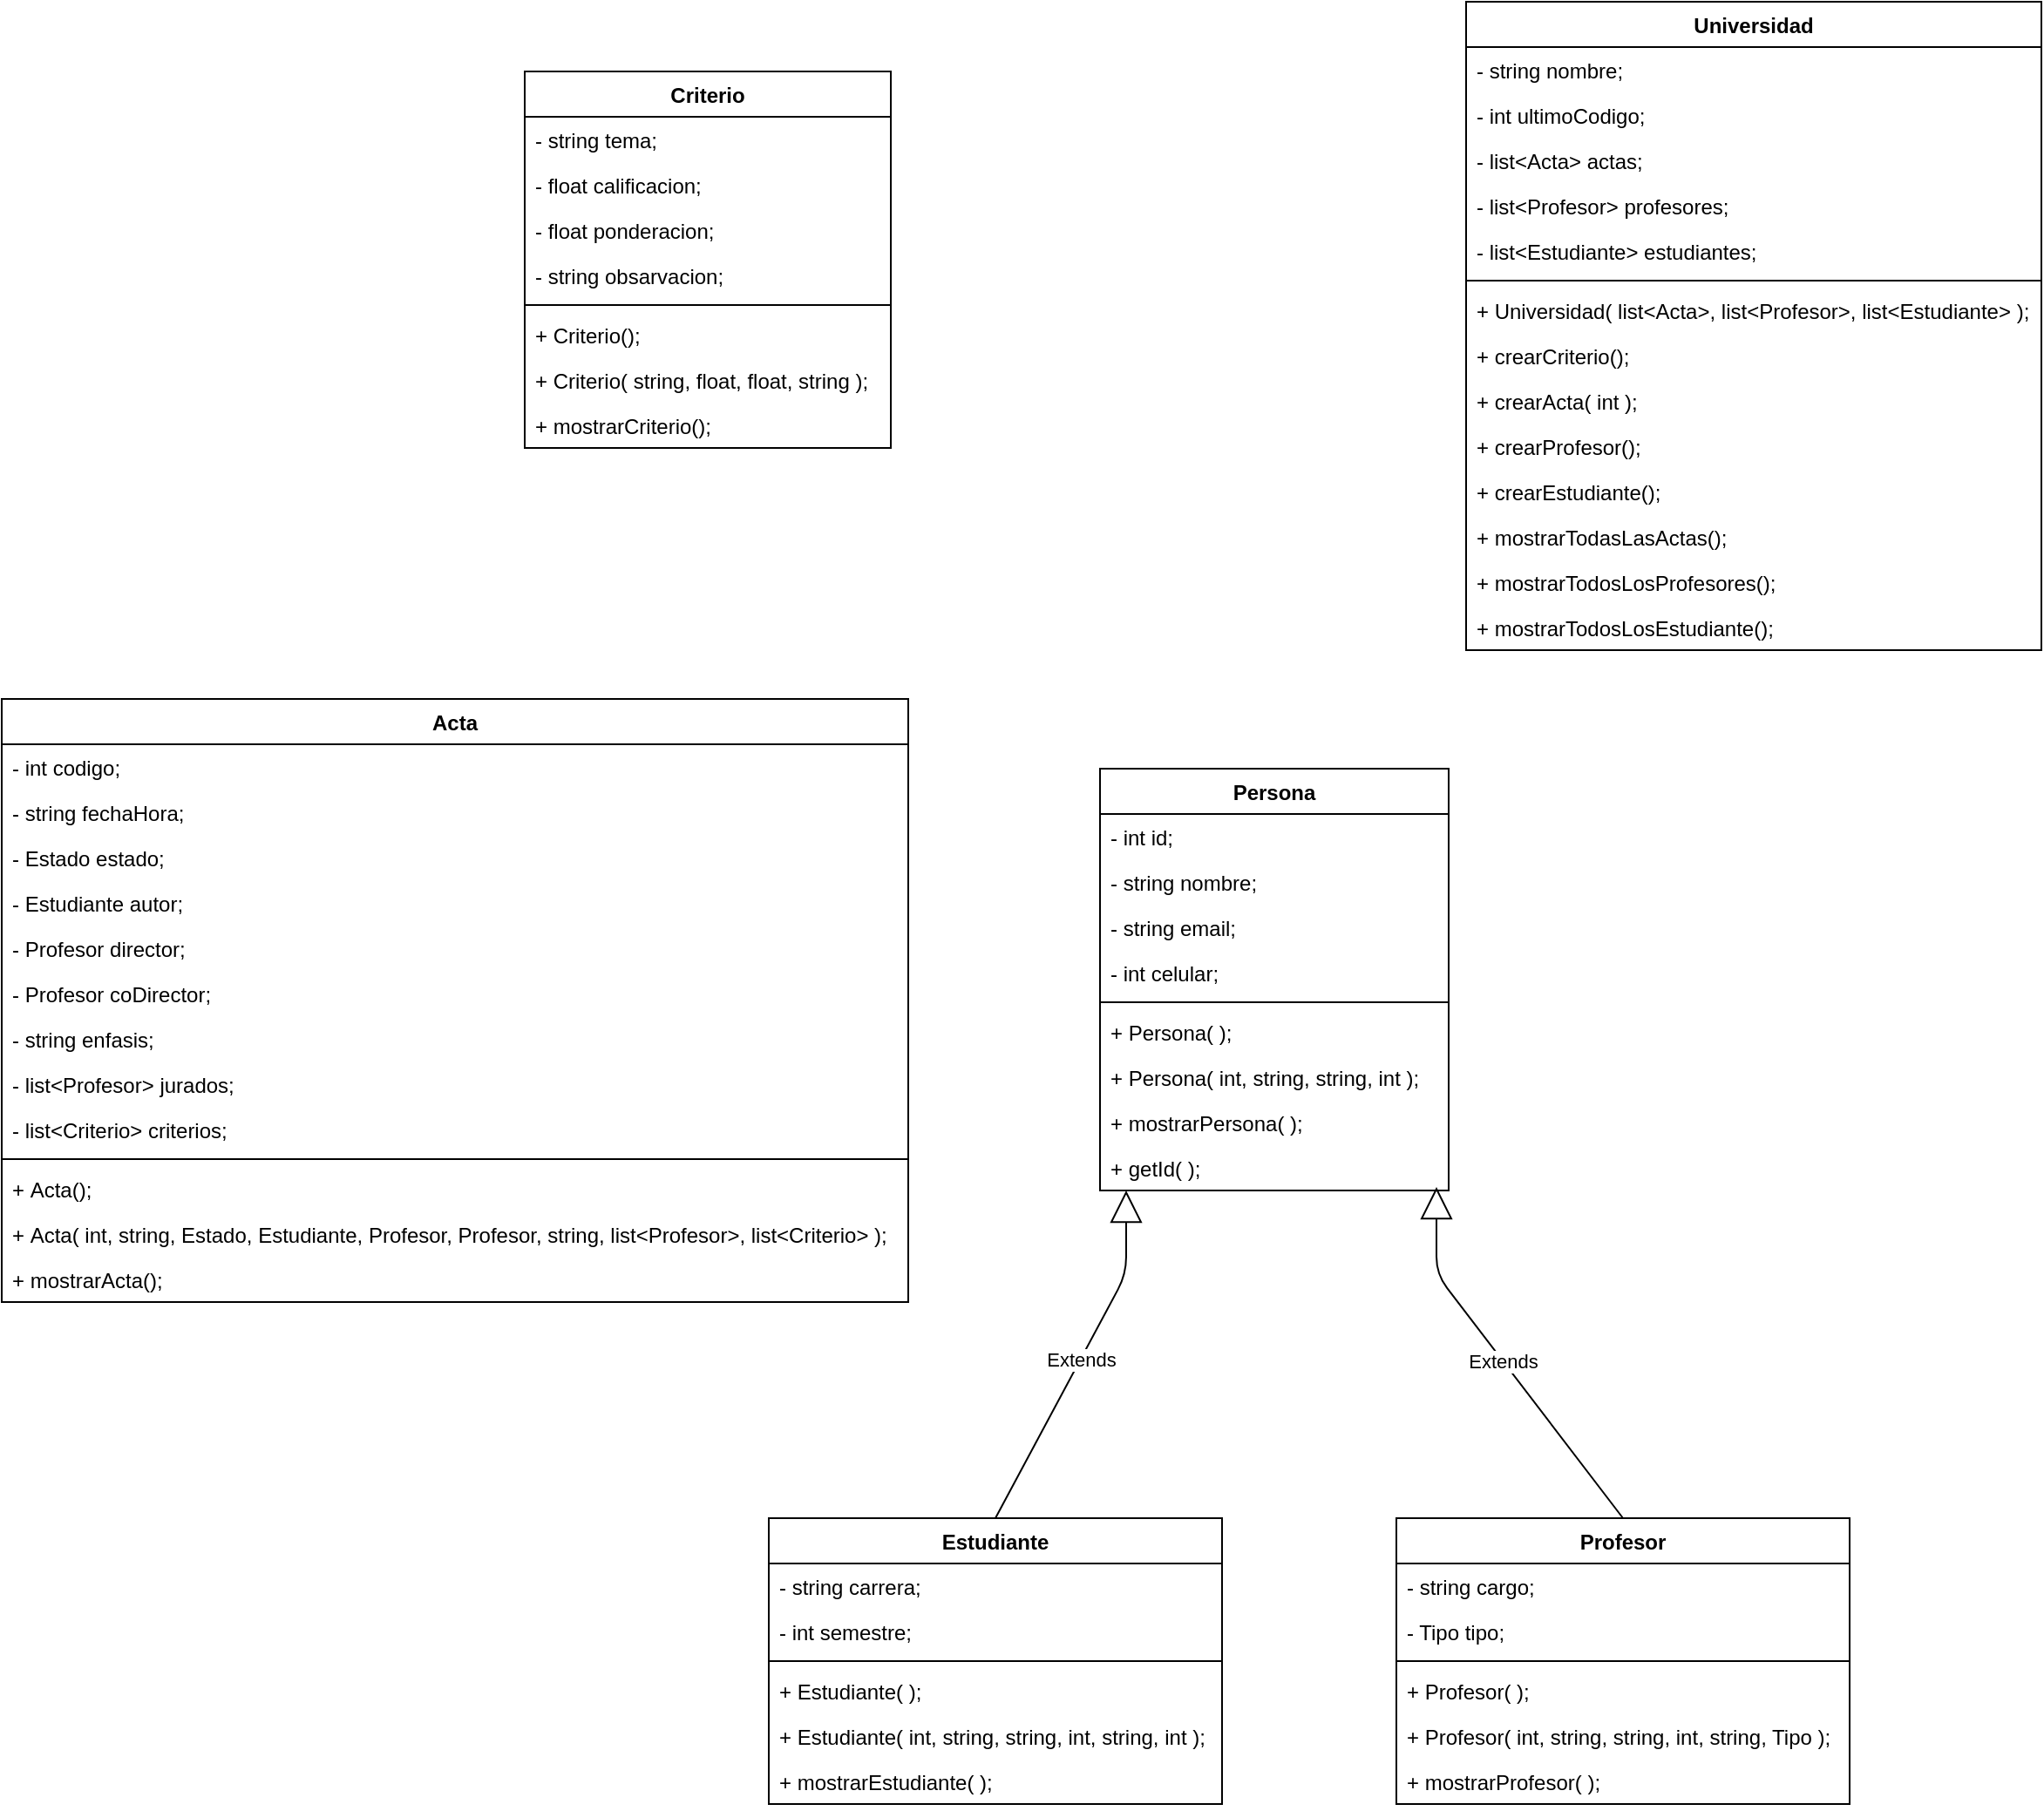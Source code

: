<mxfile version="14.3.0" type="github">
  <diagram id="C5RBs43oDa-KdzZeNtuy" name="Page-1">
    <mxGraphModel dx="1240" dy="689" grid="1" gridSize="10" guides="1" tooltips="1" connect="1" arrows="1" fold="1" page="1" pageScale="1" pageWidth="1600" pageHeight="1200" math="0" shadow="0">
      <root>
        <mxCell id="WIyWlLk6GJQsqaUBKTNV-0" />
        <mxCell id="WIyWlLk6GJQsqaUBKTNV-1" parent="WIyWlLk6GJQsqaUBKTNV-0" />
        <mxCell id="pgagmVlW3M_F7Qhiert7-0" value="Persona" style="swimlane;fontStyle=1;align=center;verticalAlign=top;childLayout=stackLayout;horizontal=1;startSize=26;horizontalStack=0;resizeParent=1;resizeParentMax=0;resizeLast=0;collapsible=1;marginBottom=0;" parent="WIyWlLk6GJQsqaUBKTNV-1" vertex="1">
          <mxGeometry x="660" y="520" width="200" height="242" as="geometry" />
        </mxCell>
        <mxCell id="m11hjmDHwtgnZtoOTYIn-8" value="- int id;" style="text;strokeColor=none;fillColor=none;align=left;verticalAlign=top;spacingLeft=4;spacingRight=4;overflow=hidden;rotatable=0;points=[[0,0.5],[1,0.5]];portConstraint=eastwest;" vertex="1" parent="pgagmVlW3M_F7Qhiert7-0">
          <mxGeometry y="26" width="200" height="26" as="geometry" />
        </mxCell>
        <mxCell id="pgagmVlW3M_F7Qhiert7-1" value="- string nombre;" style="text;strokeColor=none;fillColor=none;align=left;verticalAlign=top;spacingLeft=4;spacingRight=4;overflow=hidden;rotatable=0;points=[[0,0.5],[1,0.5]];portConstraint=eastwest;" parent="pgagmVlW3M_F7Qhiert7-0" vertex="1">
          <mxGeometry y="52" width="200" height="26" as="geometry" />
        </mxCell>
        <mxCell id="m11hjmDHwtgnZtoOTYIn-9" value="- string email;" style="text;strokeColor=none;fillColor=none;align=left;verticalAlign=top;spacingLeft=4;spacingRight=4;overflow=hidden;rotatable=0;points=[[0,0.5],[1,0.5]];portConstraint=eastwest;" vertex="1" parent="pgagmVlW3M_F7Qhiert7-0">
          <mxGeometry y="78" width="200" height="26" as="geometry" />
        </mxCell>
        <mxCell id="m11hjmDHwtgnZtoOTYIn-11" value="- int celular;" style="text;strokeColor=none;fillColor=none;align=left;verticalAlign=top;spacingLeft=4;spacingRight=4;overflow=hidden;rotatable=0;points=[[0,0.5],[1,0.5]];portConstraint=eastwest;" vertex="1" parent="pgagmVlW3M_F7Qhiert7-0">
          <mxGeometry y="104" width="200" height="26" as="geometry" />
        </mxCell>
        <mxCell id="pgagmVlW3M_F7Qhiert7-2" value="" style="line;strokeWidth=1;fillColor=none;align=left;verticalAlign=middle;spacingTop=-1;spacingLeft=3;spacingRight=3;rotatable=0;labelPosition=right;points=[];portConstraint=eastwest;" parent="pgagmVlW3M_F7Qhiert7-0" vertex="1">
          <mxGeometry y="130" width="200" height="8" as="geometry" />
        </mxCell>
        <mxCell id="m11hjmDHwtgnZtoOTYIn-15" value="+ Persona( );" style="text;strokeColor=none;fillColor=none;align=left;verticalAlign=top;spacingLeft=4;spacingRight=4;overflow=hidden;rotatable=0;points=[[0,0.5],[1,0.5]];portConstraint=eastwest;" vertex="1" parent="pgagmVlW3M_F7Qhiert7-0">
          <mxGeometry y="138" width="200" height="26" as="geometry" />
        </mxCell>
        <mxCell id="m11hjmDHwtgnZtoOTYIn-13" value="+ Persona( int, string, string, int );" style="text;strokeColor=none;fillColor=none;align=left;verticalAlign=top;spacingLeft=4;spacingRight=4;overflow=hidden;rotatable=0;points=[[0,0.5],[1,0.5]];portConstraint=eastwest;" vertex="1" parent="pgagmVlW3M_F7Qhiert7-0">
          <mxGeometry y="164" width="200" height="26" as="geometry" />
        </mxCell>
        <mxCell id="m11hjmDHwtgnZtoOTYIn-24" value="+ mostrarPersona( );" style="text;strokeColor=none;fillColor=none;align=left;verticalAlign=top;spacingLeft=4;spacingRight=4;overflow=hidden;rotatable=0;points=[[0,0.5],[1,0.5]];portConstraint=eastwest;" vertex="1" parent="pgagmVlW3M_F7Qhiert7-0">
          <mxGeometry y="190" width="200" height="26" as="geometry" />
        </mxCell>
        <mxCell id="m11hjmDHwtgnZtoOTYIn-25" value="+ getId( );" style="text;strokeColor=none;fillColor=none;align=left;verticalAlign=top;spacingLeft=4;spacingRight=4;overflow=hidden;rotatable=0;points=[[0,0.5],[1,0.5]];portConstraint=eastwest;" vertex="1" parent="pgagmVlW3M_F7Qhiert7-0">
          <mxGeometry y="216" width="200" height="26" as="geometry" />
        </mxCell>
        <mxCell id="pgagmVlW3M_F7Qhiert7-4" value="Estudiante" style="swimlane;fontStyle=1;align=center;verticalAlign=top;childLayout=stackLayout;horizontal=1;startSize=26;horizontalStack=0;resizeParent=1;resizeParentMax=0;resizeLast=0;collapsible=1;marginBottom=0;" parent="WIyWlLk6GJQsqaUBKTNV-1" vertex="1">
          <mxGeometry x="470" y="950" width="260" height="164" as="geometry" />
        </mxCell>
        <mxCell id="pgagmVlW3M_F7Qhiert7-5" value="- string carrera;" style="text;strokeColor=none;fillColor=none;align=left;verticalAlign=top;spacingLeft=4;spacingRight=4;overflow=hidden;rotatable=0;points=[[0,0.5],[1,0.5]];portConstraint=eastwest;" parent="pgagmVlW3M_F7Qhiert7-4" vertex="1">
          <mxGeometry y="26" width="260" height="26" as="geometry" />
        </mxCell>
        <mxCell id="m11hjmDHwtgnZtoOTYIn-28" value="- int semestre;" style="text;strokeColor=none;fillColor=none;align=left;verticalAlign=top;spacingLeft=4;spacingRight=4;overflow=hidden;rotatable=0;points=[[0,0.5],[1,0.5]];portConstraint=eastwest;" vertex="1" parent="pgagmVlW3M_F7Qhiert7-4">
          <mxGeometry y="52" width="260" height="26" as="geometry" />
        </mxCell>
        <mxCell id="pgagmVlW3M_F7Qhiert7-6" value="" style="line;strokeWidth=1;fillColor=none;align=left;verticalAlign=middle;spacingTop=-1;spacingLeft=3;spacingRight=3;rotatable=0;labelPosition=right;points=[];portConstraint=eastwest;" parent="pgagmVlW3M_F7Qhiert7-4" vertex="1">
          <mxGeometry y="78" width="260" height="8" as="geometry" />
        </mxCell>
        <mxCell id="m11hjmDHwtgnZtoOTYIn-30" value="+ Estudiante( );" style="text;strokeColor=none;fillColor=none;align=left;verticalAlign=top;spacingLeft=4;spacingRight=4;overflow=hidden;rotatable=0;points=[[0,0.5],[1,0.5]];portConstraint=eastwest;" vertex="1" parent="pgagmVlW3M_F7Qhiert7-4">
          <mxGeometry y="86" width="260" height="26" as="geometry" />
        </mxCell>
        <mxCell id="pgagmVlW3M_F7Qhiert7-7" value="+ Estudiante( int, string, string, int, string, int );" style="text;strokeColor=none;fillColor=none;align=left;verticalAlign=top;spacingLeft=4;spacingRight=4;overflow=hidden;rotatable=0;points=[[0,0.5],[1,0.5]];portConstraint=eastwest;" parent="pgagmVlW3M_F7Qhiert7-4" vertex="1">
          <mxGeometry y="112" width="260" height="26" as="geometry" />
        </mxCell>
        <mxCell id="m11hjmDHwtgnZtoOTYIn-31" value="+ mostrarEstudiante( );" style="text;strokeColor=none;fillColor=none;align=left;verticalAlign=top;spacingLeft=4;spacingRight=4;overflow=hidden;rotatable=0;points=[[0,0.5],[1,0.5]];portConstraint=eastwest;" vertex="1" parent="pgagmVlW3M_F7Qhiert7-4">
          <mxGeometry y="138" width="260" height="26" as="geometry" />
        </mxCell>
        <mxCell id="pgagmVlW3M_F7Qhiert7-8" value="Profesor" style="swimlane;fontStyle=1;align=center;verticalAlign=top;childLayout=stackLayout;horizontal=1;startSize=26;horizontalStack=0;resizeParent=1;resizeParentMax=0;resizeLast=0;collapsible=1;marginBottom=0;" parent="WIyWlLk6GJQsqaUBKTNV-1" vertex="1">
          <mxGeometry x="830" y="950" width="260" height="164" as="geometry" />
        </mxCell>
        <mxCell id="pgagmVlW3M_F7Qhiert7-9" value="- string cargo;" style="text;strokeColor=none;fillColor=none;align=left;verticalAlign=top;spacingLeft=4;spacingRight=4;overflow=hidden;rotatable=0;points=[[0,0.5],[1,0.5]];portConstraint=eastwest;" parent="pgagmVlW3M_F7Qhiert7-8" vertex="1">
          <mxGeometry y="26" width="260" height="26" as="geometry" />
        </mxCell>
        <mxCell id="m11hjmDHwtgnZtoOTYIn-35" value="- Tipo tipo;" style="text;strokeColor=none;fillColor=none;align=left;verticalAlign=top;spacingLeft=4;spacingRight=4;overflow=hidden;rotatable=0;points=[[0,0.5],[1,0.5]];portConstraint=eastwest;" vertex="1" parent="pgagmVlW3M_F7Qhiert7-8">
          <mxGeometry y="52" width="260" height="26" as="geometry" />
        </mxCell>
        <mxCell id="pgagmVlW3M_F7Qhiert7-10" value="" style="line;strokeWidth=1;fillColor=none;align=left;verticalAlign=middle;spacingTop=-1;spacingLeft=3;spacingRight=3;rotatable=0;labelPosition=right;points=[];portConstraint=eastwest;" parent="pgagmVlW3M_F7Qhiert7-8" vertex="1">
          <mxGeometry y="78" width="260" height="8" as="geometry" />
        </mxCell>
        <mxCell id="pgagmVlW3M_F7Qhiert7-11" value="+ Profesor( );" style="text;strokeColor=none;fillColor=none;align=left;verticalAlign=top;spacingLeft=4;spacingRight=4;overflow=hidden;rotatable=0;points=[[0,0.5],[1,0.5]];portConstraint=eastwest;" parent="pgagmVlW3M_F7Qhiert7-8" vertex="1">
          <mxGeometry y="86" width="260" height="26" as="geometry" />
        </mxCell>
        <mxCell id="m11hjmDHwtgnZtoOTYIn-33" value="+ Profesor( int, string, string, int, string, Tipo );" style="text;strokeColor=none;fillColor=none;align=left;verticalAlign=top;spacingLeft=4;spacingRight=4;overflow=hidden;rotatable=0;points=[[0,0.5],[1,0.5]];portConstraint=eastwest;" vertex="1" parent="pgagmVlW3M_F7Qhiert7-8">
          <mxGeometry y="112" width="260" height="26" as="geometry" />
        </mxCell>
        <mxCell id="m11hjmDHwtgnZtoOTYIn-34" value="+ mostrarProfesor( );" style="text;strokeColor=none;fillColor=none;align=left;verticalAlign=top;spacingLeft=4;spacingRight=4;overflow=hidden;rotatable=0;points=[[0,0.5],[1,0.5]];portConstraint=eastwest;" vertex="1" parent="pgagmVlW3M_F7Qhiert7-8">
          <mxGeometry y="138" width="260" height="26" as="geometry" />
        </mxCell>
        <mxCell id="pgagmVlW3M_F7Qhiert7-12" value="Extends" style="endArrow=block;endSize=16;endFill=0;html=1;exitX=0.5;exitY=0;exitDx=0;exitDy=0;entryX=0.075;entryY=1;entryDx=0;entryDy=0;entryPerimeter=0;" parent="WIyWlLk6GJQsqaUBKTNV-1" source="pgagmVlW3M_F7Qhiert7-4" target="m11hjmDHwtgnZtoOTYIn-25" edge="1">
          <mxGeometry width="160" relative="1" as="geometry">
            <mxPoint x="690" y="800" as="sourcePoint" />
            <mxPoint x="670.96" y="766.002" as="targetPoint" />
            <Array as="points">
              <mxPoint x="675" y="810" />
            </Array>
          </mxGeometry>
        </mxCell>
        <mxCell id="pgagmVlW3M_F7Qhiert7-13" value="Extends" style="endArrow=block;endSize=16;endFill=0;html=1;exitX=0.5;exitY=0;exitDx=0;exitDy=0;" parent="WIyWlLk6GJQsqaUBKTNV-1" source="pgagmVlW3M_F7Qhiert7-8" edge="1">
          <mxGeometry width="160" relative="1" as="geometry">
            <mxPoint x="690" y="800" as="sourcePoint" />
            <mxPoint x="853" y="760" as="targetPoint" />
            <Array as="points">
              <mxPoint x="853" y="810" />
            </Array>
          </mxGeometry>
        </mxCell>
        <mxCell id="m11hjmDHwtgnZtoOTYIn-0" value="Acta" style="swimlane;fontStyle=1;align=center;verticalAlign=top;childLayout=stackLayout;horizontal=1;startSize=26;horizontalStack=0;resizeParent=1;resizeParentMax=0;resizeLast=0;collapsible=1;marginBottom=0;" vertex="1" parent="WIyWlLk6GJQsqaUBKTNV-1">
          <mxGeometry x="30" y="480" width="520" height="346" as="geometry" />
        </mxCell>
        <mxCell id="m11hjmDHwtgnZtoOTYIn-1" value="- int codigo;" style="text;strokeColor=none;fillColor=none;align=left;verticalAlign=top;spacingLeft=4;spacingRight=4;overflow=hidden;rotatable=0;points=[[0,0.5],[1,0.5]];portConstraint=eastwest;" vertex="1" parent="m11hjmDHwtgnZtoOTYIn-0">
          <mxGeometry y="26" width="520" height="26" as="geometry" />
        </mxCell>
        <mxCell id="m11hjmDHwtgnZtoOTYIn-37" value="- string fechaHora;" style="text;strokeColor=none;fillColor=none;align=left;verticalAlign=top;spacingLeft=4;spacingRight=4;overflow=hidden;rotatable=0;points=[[0,0.5],[1,0.5]];portConstraint=eastwest;" vertex="1" parent="m11hjmDHwtgnZtoOTYIn-0">
          <mxGeometry y="52" width="520" height="26" as="geometry" />
        </mxCell>
        <mxCell id="m11hjmDHwtgnZtoOTYIn-38" value="- Estado estado;&#xa;" style="text;strokeColor=none;fillColor=none;align=left;verticalAlign=top;spacingLeft=4;spacingRight=4;overflow=hidden;rotatable=0;points=[[0,0.5],[1,0.5]];portConstraint=eastwest;" vertex="1" parent="m11hjmDHwtgnZtoOTYIn-0">
          <mxGeometry y="78" width="520" height="26" as="geometry" />
        </mxCell>
        <mxCell id="m11hjmDHwtgnZtoOTYIn-39" value="- Estudiante autor;" style="text;strokeColor=none;fillColor=none;align=left;verticalAlign=top;spacingLeft=4;spacingRight=4;overflow=hidden;rotatable=0;points=[[0,0.5],[1,0.5]];portConstraint=eastwest;" vertex="1" parent="m11hjmDHwtgnZtoOTYIn-0">
          <mxGeometry y="104" width="520" height="26" as="geometry" />
        </mxCell>
        <mxCell id="m11hjmDHwtgnZtoOTYIn-40" value="- Profesor director;" style="text;strokeColor=none;fillColor=none;align=left;verticalAlign=top;spacingLeft=4;spacingRight=4;overflow=hidden;rotatable=0;points=[[0,0.5],[1,0.5]];portConstraint=eastwest;" vertex="1" parent="m11hjmDHwtgnZtoOTYIn-0">
          <mxGeometry y="130" width="520" height="26" as="geometry" />
        </mxCell>
        <mxCell id="m11hjmDHwtgnZtoOTYIn-41" value="- Profesor coDirector;" style="text;strokeColor=none;fillColor=none;align=left;verticalAlign=top;spacingLeft=4;spacingRight=4;overflow=hidden;rotatable=0;points=[[0,0.5],[1,0.5]];portConstraint=eastwest;" vertex="1" parent="m11hjmDHwtgnZtoOTYIn-0">
          <mxGeometry y="156" width="520" height="26" as="geometry" />
        </mxCell>
        <mxCell id="m11hjmDHwtgnZtoOTYIn-42" value="- string enfasis;" style="text;strokeColor=none;fillColor=none;align=left;verticalAlign=top;spacingLeft=4;spacingRight=4;overflow=hidden;rotatable=0;points=[[0,0.5],[1,0.5]];portConstraint=eastwest;" vertex="1" parent="m11hjmDHwtgnZtoOTYIn-0">
          <mxGeometry y="182" width="520" height="26" as="geometry" />
        </mxCell>
        <mxCell id="m11hjmDHwtgnZtoOTYIn-43" value="- list&lt;Profesor&gt; jurados;" style="text;strokeColor=none;fillColor=none;align=left;verticalAlign=top;spacingLeft=4;spacingRight=4;overflow=hidden;rotatable=0;points=[[0,0.5],[1,0.5]];portConstraint=eastwest;" vertex="1" parent="m11hjmDHwtgnZtoOTYIn-0">
          <mxGeometry y="208" width="520" height="26" as="geometry" />
        </mxCell>
        <mxCell id="m11hjmDHwtgnZtoOTYIn-44" value="- list&lt;Criterio&gt; criterios;" style="text;strokeColor=none;fillColor=none;align=left;verticalAlign=top;spacingLeft=4;spacingRight=4;overflow=hidden;rotatable=0;points=[[0,0.5],[1,0.5]];portConstraint=eastwest;" vertex="1" parent="m11hjmDHwtgnZtoOTYIn-0">
          <mxGeometry y="234" width="520" height="26" as="geometry" />
        </mxCell>
        <mxCell id="m11hjmDHwtgnZtoOTYIn-2" value="" style="line;strokeWidth=1;fillColor=none;align=left;verticalAlign=middle;spacingTop=-1;spacingLeft=3;spacingRight=3;rotatable=0;labelPosition=right;points=[];portConstraint=eastwest;" vertex="1" parent="m11hjmDHwtgnZtoOTYIn-0">
          <mxGeometry y="260" width="520" height="8" as="geometry" />
        </mxCell>
        <mxCell id="m11hjmDHwtgnZtoOTYIn-3" value="+ Acta();" style="text;strokeColor=none;fillColor=none;align=left;verticalAlign=top;spacingLeft=4;spacingRight=4;overflow=hidden;rotatable=0;points=[[0,0.5],[1,0.5]];portConstraint=eastwest;" vertex="1" parent="m11hjmDHwtgnZtoOTYIn-0">
          <mxGeometry y="268" width="520" height="26" as="geometry" />
        </mxCell>
        <mxCell id="m11hjmDHwtgnZtoOTYIn-45" value="+ Acta( int, string, Estado, Estudiante, Profesor, Profesor, string, list&lt;Profesor&gt;, list&lt;Criterio&gt; );" style="text;strokeColor=none;fillColor=none;align=left;verticalAlign=top;spacingLeft=4;spacingRight=4;overflow=hidden;rotatable=0;points=[[0,0.5],[1,0.5]];portConstraint=eastwest;" vertex="1" parent="m11hjmDHwtgnZtoOTYIn-0">
          <mxGeometry y="294" width="520" height="26" as="geometry" />
        </mxCell>
        <mxCell id="m11hjmDHwtgnZtoOTYIn-46" value="+ mostrarActa();" style="text;strokeColor=none;fillColor=none;align=left;verticalAlign=top;spacingLeft=4;spacingRight=4;overflow=hidden;rotatable=0;points=[[0,0.5],[1,0.5]];portConstraint=eastwest;" vertex="1" parent="m11hjmDHwtgnZtoOTYIn-0">
          <mxGeometry y="320" width="520" height="26" as="geometry" />
        </mxCell>
        <mxCell id="m11hjmDHwtgnZtoOTYIn-4" value="Criterio" style="swimlane;fontStyle=1;align=center;verticalAlign=top;childLayout=stackLayout;horizontal=1;startSize=26;horizontalStack=0;resizeParent=1;resizeParentMax=0;resizeLast=0;collapsible=1;marginBottom=0;" vertex="1" parent="WIyWlLk6GJQsqaUBKTNV-1">
          <mxGeometry x="330" y="120" width="210" height="216" as="geometry" />
        </mxCell>
        <mxCell id="m11hjmDHwtgnZtoOTYIn-5" value="- string tema;" style="text;strokeColor=none;fillColor=none;align=left;verticalAlign=top;spacingLeft=4;spacingRight=4;overflow=hidden;rotatable=0;points=[[0,0.5],[1,0.5]];portConstraint=eastwest;" vertex="1" parent="m11hjmDHwtgnZtoOTYIn-4">
          <mxGeometry y="26" width="210" height="26" as="geometry" />
        </mxCell>
        <mxCell id="m11hjmDHwtgnZtoOTYIn-47" value="- float calificacion;" style="text;strokeColor=none;fillColor=none;align=left;verticalAlign=top;spacingLeft=4;spacingRight=4;overflow=hidden;rotatable=0;points=[[0,0.5],[1,0.5]];portConstraint=eastwest;" vertex="1" parent="m11hjmDHwtgnZtoOTYIn-4">
          <mxGeometry y="52" width="210" height="26" as="geometry" />
        </mxCell>
        <mxCell id="m11hjmDHwtgnZtoOTYIn-48" value="- float ponderacion;" style="text;strokeColor=none;fillColor=none;align=left;verticalAlign=top;spacingLeft=4;spacingRight=4;overflow=hidden;rotatable=0;points=[[0,0.5],[1,0.5]];portConstraint=eastwest;" vertex="1" parent="m11hjmDHwtgnZtoOTYIn-4">
          <mxGeometry y="78" width="210" height="26" as="geometry" />
        </mxCell>
        <mxCell id="m11hjmDHwtgnZtoOTYIn-49" value="- string obsarvacion;" style="text;strokeColor=none;fillColor=none;align=left;verticalAlign=top;spacingLeft=4;spacingRight=4;overflow=hidden;rotatable=0;points=[[0,0.5],[1,0.5]];portConstraint=eastwest;" vertex="1" parent="m11hjmDHwtgnZtoOTYIn-4">
          <mxGeometry y="104" width="210" height="26" as="geometry" />
        </mxCell>
        <mxCell id="m11hjmDHwtgnZtoOTYIn-6" value="" style="line;strokeWidth=1;fillColor=none;align=left;verticalAlign=middle;spacingTop=-1;spacingLeft=3;spacingRight=3;rotatable=0;labelPosition=right;points=[];portConstraint=eastwest;" vertex="1" parent="m11hjmDHwtgnZtoOTYIn-4">
          <mxGeometry y="130" width="210" height="8" as="geometry" />
        </mxCell>
        <mxCell id="m11hjmDHwtgnZtoOTYIn-7" value="+ Criterio();" style="text;strokeColor=none;fillColor=none;align=left;verticalAlign=top;spacingLeft=4;spacingRight=4;overflow=hidden;rotatable=0;points=[[0,0.5],[1,0.5]];portConstraint=eastwest;" vertex="1" parent="m11hjmDHwtgnZtoOTYIn-4">
          <mxGeometry y="138" width="210" height="26" as="geometry" />
        </mxCell>
        <mxCell id="m11hjmDHwtgnZtoOTYIn-50" value="+ Criterio( string, float, float, string );" style="text;strokeColor=none;fillColor=none;align=left;verticalAlign=top;spacingLeft=4;spacingRight=4;overflow=hidden;rotatable=0;points=[[0,0.5],[1,0.5]];portConstraint=eastwest;" vertex="1" parent="m11hjmDHwtgnZtoOTYIn-4">
          <mxGeometry y="164" width="210" height="26" as="geometry" />
        </mxCell>
        <mxCell id="m11hjmDHwtgnZtoOTYIn-51" value="+ mostrarCriterio();" style="text;strokeColor=none;fillColor=none;align=left;verticalAlign=top;spacingLeft=4;spacingRight=4;overflow=hidden;rotatable=0;points=[[0,0.5],[1,0.5]];portConstraint=eastwest;" vertex="1" parent="m11hjmDHwtgnZtoOTYIn-4">
          <mxGeometry y="190" width="210" height="26" as="geometry" />
        </mxCell>
        <mxCell id="m11hjmDHwtgnZtoOTYIn-52" value="Universidad" style="swimlane;fontStyle=1;align=center;verticalAlign=top;childLayout=stackLayout;horizontal=1;startSize=26;horizontalStack=0;resizeParent=1;resizeParentMax=0;resizeLast=0;collapsible=1;marginBottom=0;" vertex="1" parent="WIyWlLk6GJQsqaUBKTNV-1">
          <mxGeometry x="870" y="80" width="330" height="372" as="geometry" />
        </mxCell>
        <mxCell id="m11hjmDHwtgnZtoOTYIn-53" value="- string nombre;" style="text;strokeColor=none;fillColor=none;align=left;verticalAlign=top;spacingLeft=4;spacingRight=4;overflow=hidden;rotatable=0;points=[[0,0.5],[1,0.5]];portConstraint=eastwest;" vertex="1" parent="m11hjmDHwtgnZtoOTYIn-52">
          <mxGeometry y="26" width="330" height="26" as="geometry" />
        </mxCell>
        <mxCell id="m11hjmDHwtgnZtoOTYIn-61" value="- int ultimoCodigo;" style="text;strokeColor=none;fillColor=none;align=left;verticalAlign=top;spacingLeft=4;spacingRight=4;overflow=hidden;rotatable=0;points=[[0,0.5],[1,0.5]];portConstraint=eastwest;" vertex="1" parent="m11hjmDHwtgnZtoOTYIn-52">
          <mxGeometry y="52" width="330" height="26" as="geometry" />
        </mxCell>
        <mxCell id="m11hjmDHwtgnZtoOTYIn-54" value="- list&lt;Acta&gt; actas;" style="text;strokeColor=none;fillColor=none;align=left;verticalAlign=top;spacingLeft=4;spacingRight=4;overflow=hidden;rotatable=0;points=[[0,0.5],[1,0.5]];portConstraint=eastwest;" vertex="1" parent="m11hjmDHwtgnZtoOTYIn-52">
          <mxGeometry y="78" width="330" height="26" as="geometry" />
        </mxCell>
        <mxCell id="m11hjmDHwtgnZtoOTYIn-55" value="- list&lt;Profesor&gt; profesores;" style="text;strokeColor=none;fillColor=none;align=left;verticalAlign=top;spacingLeft=4;spacingRight=4;overflow=hidden;rotatable=0;points=[[0,0.5],[1,0.5]];portConstraint=eastwest;" vertex="1" parent="m11hjmDHwtgnZtoOTYIn-52">
          <mxGeometry y="104" width="330" height="26" as="geometry" />
        </mxCell>
        <mxCell id="m11hjmDHwtgnZtoOTYIn-56" value="- list&lt;Estudiante&gt; estudiantes;" style="text;strokeColor=none;fillColor=none;align=left;verticalAlign=top;spacingLeft=4;spacingRight=4;overflow=hidden;rotatable=0;points=[[0,0.5],[1,0.5]];portConstraint=eastwest;" vertex="1" parent="m11hjmDHwtgnZtoOTYIn-52">
          <mxGeometry y="130" width="330" height="26" as="geometry" />
        </mxCell>
        <mxCell id="m11hjmDHwtgnZtoOTYIn-57" value="" style="line;strokeWidth=1;fillColor=none;align=left;verticalAlign=middle;spacingTop=-1;spacingLeft=3;spacingRight=3;rotatable=0;labelPosition=right;points=[];portConstraint=eastwest;" vertex="1" parent="m11hjmDHwtgnZtoOTYIn-52">
          <mxGeometry y="156" width="330" height="8" as="geometry" />
        </mxCell>
        <mxCell id="m11hjmDHwtgnZtoOTYIn-58" value="+ Universidad( list&lt;Acta&gt;, list&lt;Profesor&gt;, list&lt;Estudiante&gt; );" style="text;strokeColor=none;fillColor=none;align=left;verticalAlign=top;spacingLeft=4;spacingRight=4;overflow=hidden;rotatable=0;points=[[0,0.5],[1,0.5]];portConstraint=eastwest;" vertex="1" parent="m11hjmDHwtgnZtoOTYIn-52">
          <mxGeometry y="164" width="330" height="26" as="geometry" />
        </mxCell>
        <mxCell id="m11hjmDHwtgnZtoOTYIn-59" value="+ crearCriterio();" style="text;strokeColor=none;fillColor=none;align=left;verticalAlign=top;spacingLeft=4;spacingRight=4;overflow=hidden;rotatable=0;points=[[0,0.5],[1,0.5]];portConstraint=eastwest;" vertex="1" parent="m11hjmDHwtgnZtoOTYIn-52">
          <mxGeometry y="190" width="330" height="26" as="geometry" />
        </mxCell>
        <mxCell id="m11hjmDHwtgnZtoOTYIn-60" value="+ crearActa( int );" style="text;strokeColor=none;fillColor=none;align=left;verticalAlign=top;spacingLeft=4;spacingRight=4;overflow=hidden;rotatable=0;points=[[0,0.5],[1,0.5]];portConstraint=eastwest;" vertex="1" parent="m11hjmDHwtgnZtoOTYIn-52">
          <mxGeometry y="216" width="330" height="26" as="geometry" />
        </mxCell>
        <mxCell id="m11hjmDHwtgnZtoOTYIn-62" value="+ crearProfesor();" style="text;strokeColor=none;fillColor=none;align=left;verticalAlign=top;spacingLeft=4;spacingRight=4;overflow=hidden;rotatable=0;points=[[0,0.5],[1,0.5]];portConstraint=eastwest;" vertex="1" parent="m11hjmDHwtgnZtoOTYIn-52">
          <mxGeometry y="242" width="330" height="26" as="geometry" />
        </mxCell>
        <mxCell id="m11hjmDHwtgnZtoOTYIn-63" value="+ crearEstudiante();" style="text;strokeColor=none;fillColor=none;align=left;verticalAlign=top;spacingLeft=4;spacingRight=4;overflow=hidden;rotatable=0;points=[[0,0.5],[1,0.5]];portConstraint=eastwest;" vertex="1" parent="m11hjmDHwtgnZtoOTYIn-52">
          <mxGeometry y="268" width="330" height="26" as="geometry" />
        </mxCell>
        <mxCell id="m11hjmDHwtgnZtoOTYIn-64" value="+ mostrarTodasLasActas();" style="text;strokeColor=none;fillColor=none;align=left;verticalAlign=top;spacingLeft=4;spacingRight=4;overflow=hidden;rotatable=0;points=[[0,0.5],[1,0.5]];portConstraint=eastwest;" vertex="1" parent="m11hjmDHwtgnZtoOTYIn-52">
          <mxGeometry y="294" width="330" height="26" as="geometry" />
        </mxCell>
        <mxCell id="m11hjmDHwtgnZtoOTYIn-65" value="+ mostrarTodosLosProfesores();" style="text;strokeColor=none;fillColor=none;align=left;verticalAlign=top;spacingLeft=4;spacingRight=4;overflow=hidden;rotatable=0;points=[[0,0.5],[1,0.5]];portConstraint=eastwest;" vertex="1" parent="m11hjmDHwtgnZtoOTYIn-52">
          <mxGeometry y="320" width="330" height="26" as="geometry" />
        </mxCell>
        <mxCell id="m11hjmDHwtgnZtoOTYIn-66" value="+ mostrarTodosLosEstudiante();" style="text;strokeColor=none;fillColor=none;align=left;verticalAlign=top;spacingLeft=4;spacingRight=4;overflow=hidden;rotatable=0;points=[[0,0.5],[1,0.5]];portConstraint=eastwest;" vertex="1" parent="m11hjmDHwtgnZtoOTYIn-52">
          <mxGeometry y="346" width="330" height="26" as="geometry" />
        </mxCell>
      </root>
    </mxGraphModel>
  </diagram>
</mxfile>
